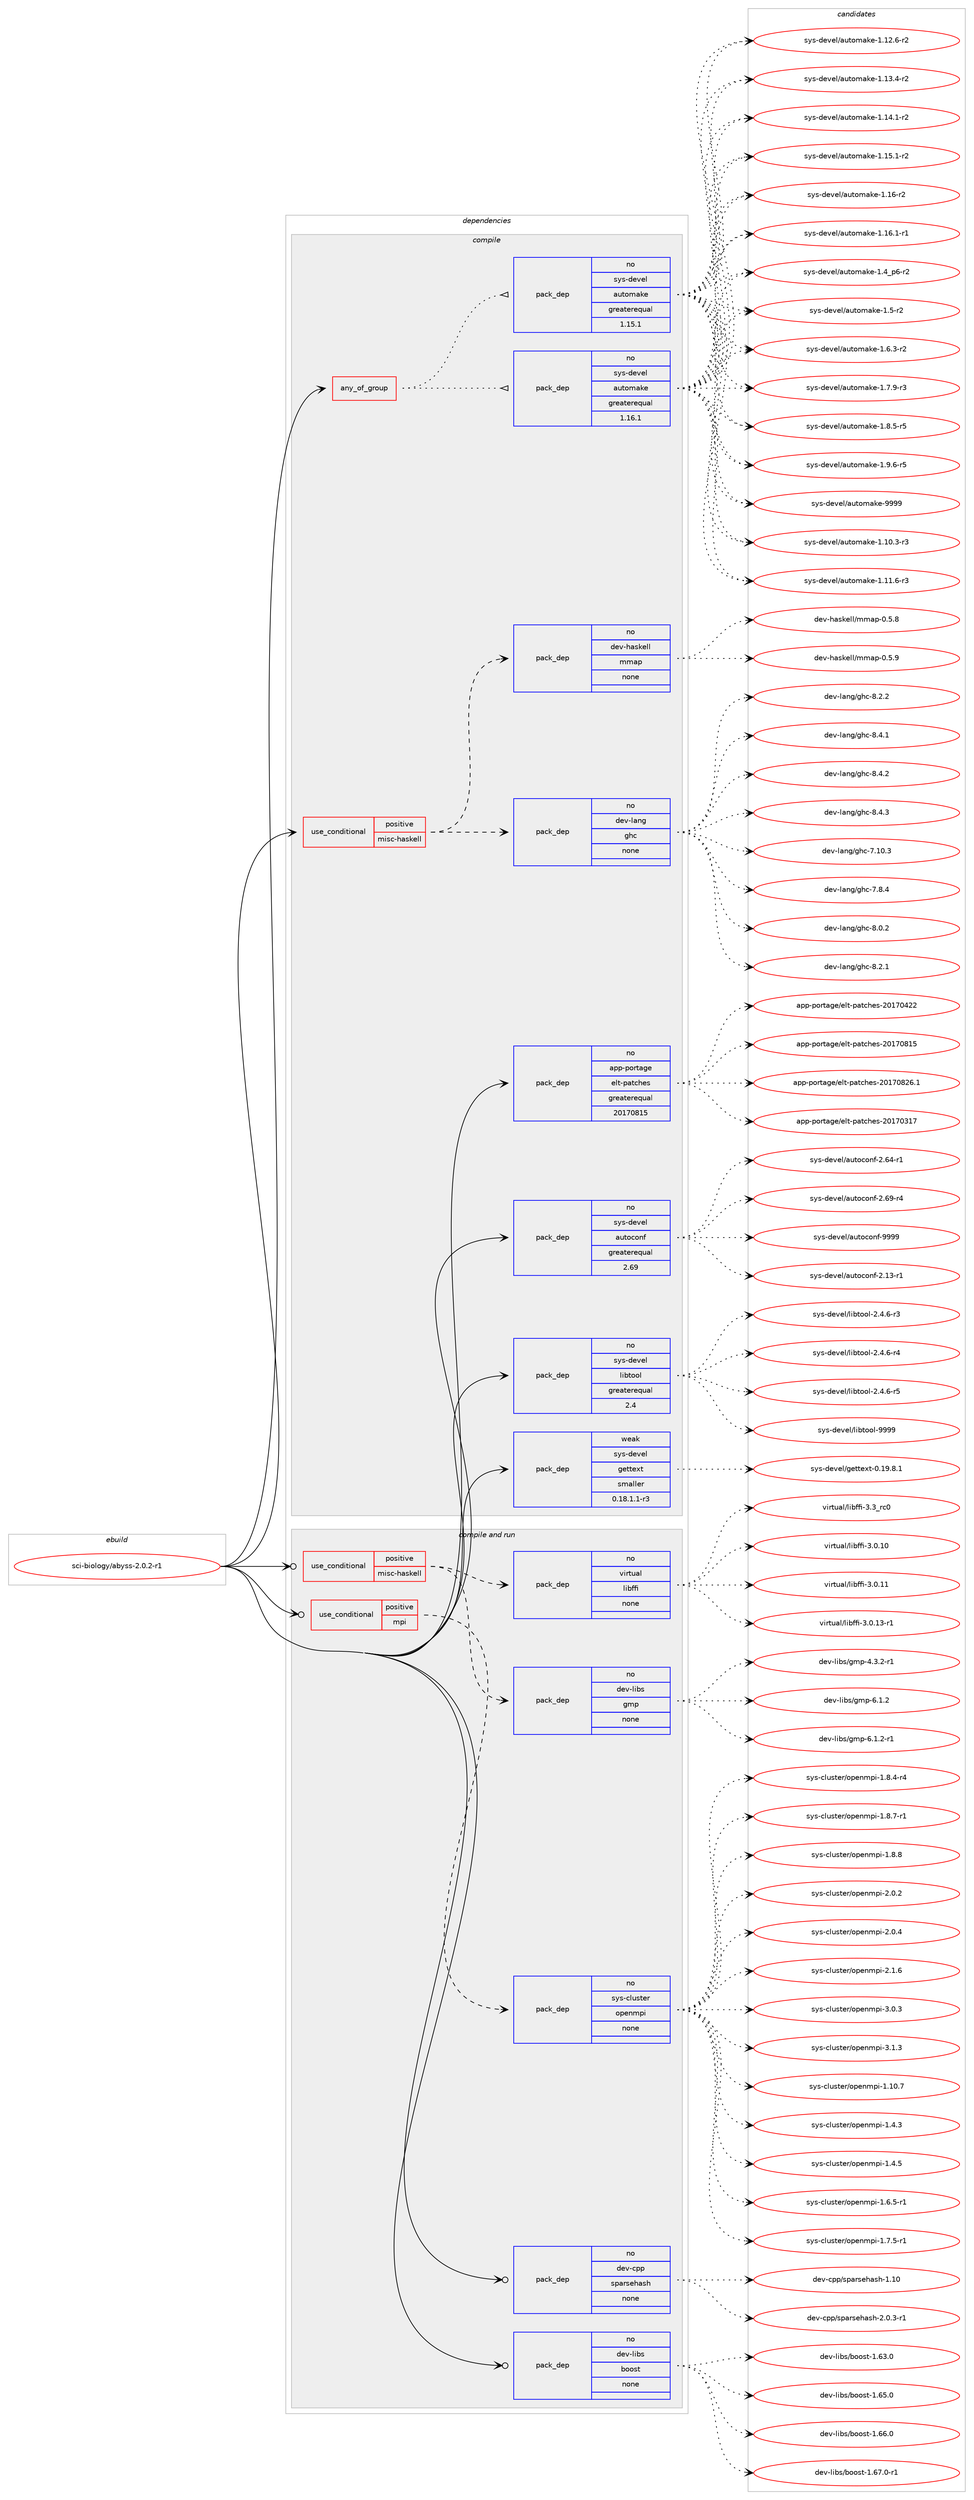 digraph prolog {

# *************
# Graph options
# *************

newrank=true;
concentrate=true;
compound=true;
graph [rankdir=LR,fontname=Helvetica,fontsize=10,ranksep=1.5];#, ranksep=2.5, nodesep=0.2];
edge  [arrowhead=vee];
node  [fontname=Helvetica,fontsize=10];

# **********
# The ebuild
# **********

subgraph cluster_leftcol {
color=gray;
rank=same;
label=<<i>ebuild</i>>;
id [label="sci-biology/abyss-2.0.2-r1", color=red, width=4, href="../sci-biology/abyss-2.0.2-r1.svg"];
}

# ****************
# The dependencies
# ****************

subgraph cluster_midcol {
color=gray;
label=<<i>dependencies</i>>;
subgraph cluster_compile {
fillcolor="#eeeeee";
style=filled;
label=<<i>compile</i>>;
subgraph any26711 {
dependency1685636 [label=<<TABLE BORDER="0" CELLBORDER="1" CELLSPACING="0" CELLPADDING="4"><TR><TD CELLPADDING="10">any_of_group</TD></TR></TABLE>>, shape=none, color=red];subgraph pack1206104 {
dependency1685637 [label=<<TABLE BORDER="0" CELLBORDER="1" CELLSPACING="0" CELLPADDING="4" WIDTH="220"><TR><TD ROWSPAN="6" CELLPADDING="30">pack_dep</TD></TR><TR><TD WIDTH="110">no</TD></TR><TR><TD>sys-devel</TD></TR><TR><TD>automake</TD></TR><TR><TD>greaterequal</TD></TR><TR><TD>1.16.1</TD></TR></TABLE>>, shape=none, color=blue];
}
dependency1685636:e -> dependency1685637:w [weight=20,style="dotted",arrowhead="oinv"];
subgraph pack1206105 {
dependency1685638 [label=<<TABLE BORDER="0" CELLBORDER="1" CELLSPACING="0" CELLPADDING="4" WIDTH="220"><TR><TD ROWSPAN="6" CELLPADDING="30">pack_dep</TD></TR><TR><TD WIDTH="110">no</TD></TR><TR><TD>sys-devel</TD></TR><TR><TD>automake</TD></TR><TR><TD>greaterequal</TD></TR><TR><TD>1.15.1</TD></TR></TABLE>>, shape=none, color=blue];
}
dependency1685636:e -> dependency1685638:w [weight=20,style="dotted",arrowhead="oinv"];
}
id:e -> dependency1685636:w [weight=20,style="solid",arrowhead="vee"];
subgraph cond451979 {
dependency1685639 [label=<<TABLE BORDER="0" CELLBORDER="1" CELLSPACING="0" CELLPADDING="4"><TR><TD ROWSPAN="3" CELLPADDING="10">use_conditional</TD></TR><TR><TD>positive</TD></TR><TR><TD>misc-haskell</TD></TR></TABLE>>, shape=none, color=red];
subgraph pack1206106 {
dependency1685640 [label=<<TABLE BORDER="0" CELLBORDER="1" CELLSPACING="0" CELLPADDING="4" WIDTH="220"><TR><TD ROWSPAN="6" CELLPADDING="30">pack_dep</TD></TR><TR><TD WIDTH="110">no</TD></TR><TR><TD>dev-lang</TD></TR><TR><TD>ghc</TD></TR><TR><TD>none</TD></TR><TR><TD></TD></TR></TABLE>>, shape=none, color=blue];
}
dependency1685639:e -> dependency1685640:w [weight=20,style="dashed",arrowhead="vee"];
subgraph pack1206107 {
dependency1685641 [label=<<TABLE BORDER="0" CELLBORDER="1" CELLSPACING="0" CELLPADDING="4" WIDTH="220"><TR><TD ROWSPAN="6" CELLPADDING="30">pack_dep</TD></TR><TR><TD WIDTH="110">no</TD></TR><TR><TD>dev-haskell</TD></TR><TR><TD>mmap</TD></TR><TR><TD>none</TD></TR><TR><TD></TD></TR></TABLE>>, shape=none, color=blue];
}
dependency1685639:e -> dependency1685641:w [weight=20,style="dashed",arrowhead="vee"];
}
id:e -> dependency1685639:w [weight=20,style="solid",arrowhead="vee"];
subgraph pack1206108 {
dependency1685642 [label=<<TABLE BORDER="0" CELLBORDER="1" CELLSPACING="0" CELLPADDING="4" WIDTH="220"><TR><TD ROWSPAN="6" CELLPADDING="30">pack_dep</TD></TR><TR><TD WIDTH="110">no</TD></TR><TR><TD>app-portage</TD></TR><TR><TD>elt-patches</TD></TR><TR><TD>greaterequal</TD></TR><TR><TD>20170815</TD></TR></TABLE>>, shape=none, color=blue];
}
id:e -> dependency1685642:w [weight=20,style="solid",arrowhead="vee"];
subgraph pack1206109 {
dependency1685643 [label=<<TABLE BORDER="0" CELLBORDER="1" CELLSPACING="0" CELLPADDING="4" WIDTH="220"><TR><TD ROWSPAN="6" CELLPADDING="30">pack_dep</TD></TR><TR><TD WIDTH="110">no</TD></TR><TR><TD>sys-devel</TD></TR><TR><TD>autoconf</TD></TR><TR><TD>greaterequal</TD></TR><TR><TD>2.69</TD></TR></TABLE>>, shape=none, color=blue];
}
id:e -> dependency1685643:w [weight=20,style="solid",arrowhead="vee"];
subgraph pack1206110 {
dependency1685644 [label=<<TABLE BORDER="0" CELLBORDER="1" CELLSPACING="0" CELLPADDING="4" WIDTH="220"><TR><TD ROWSPAN="6" CELLPADDING="30">pack_dep</TD></TR><TR><TD WIDTH="110">no</TD></TR><TR><TD>sys-devel</TD></TR><TR><TD>libtool</TD></TR><TR><TD>greaterequal</TD></TR><TR><TD>2.4</TD></TR></TABLE>>, shape=none, color=blue];
}
id:e -> dependency1685644:w [weight=20,style="solid",arrowhead="vee"];
subgraph pack1206111 {
dependency1685645 [label=<<TABLE BORDER="0" CELLBORDER="1" CELLSPACING="0" CELLPADDING="4" WIDTH="220"><TR><TD ROWSPAN="6" CELLPADDING="30">pack_dep</TD></TR><TR><TD WIDTH="110">weak</TD></TR><TR><TD>sys-devel</TD></TR><TR><TD>gettext</TD></TR><TR><TD>smaller</TD></TR><TR><TD>0.18.1.1-r3</TD></TR></TABLE>>, shape=none, color=blue];
}
id:e -> dependency1685645:w [weight=20,style="solid",arrowhead="vee"];
}
subgraph cluster_compileandrun {
fillcolor="#eeeeee";
style=filled;
label=<<i>compile and run</i>>;
subgraph cond451980 {
dependency1685646 [label=<<TABLE BORDER="0" CELLBORDER="1" CELLSPACING="0" CELLPADDING="4"><TR><TD ROWSPAN="3" CELLPADDING="10">use_conditional</TD></TR><TR><TD>positive</TD></TR><TR><TD>misc-haskell</TD></TR></TABLE>>, shape=none, color=red];
subgraph pack1206112 {
dependency1685647 [label=<<TABLE BORDER="0" CELLBORDER="1" CELLSPACING="0" CELLPADDING="4" WIDTH="220"><TR><TD ROWSPAN="6" CELLPADDING="30">pack_dep</TD></TR><TR><TD WIDTH="110">no</TD></TR><TR><TD>dev-libs</TD></TR><TR><TD>gmp</TD></TR><TR><TD>none</TD></TR><TR><TD></TD></TR></TABLE>>, shape=none, color=blue];
}
dependency1685646:e -> dependency1685647:w [weight=20,style="dashed",arrowhead="vee"];
subgraph pack1206113 {
dependency1685648 [label=<<TABLE BORDER="0" CELLBORDER="1" CELLSPACING="0" CELLPADDING="4" WIDTH="220"><TR><TD ROWSPAN="6" CELLPADDING="30">pack_dep</TD></TR><TR><TD WIDTH="110">no</TD></TR><TR><TD>virtual</TD></TR><TR><TD>libffi</TD></TR><TR><TD>none</TD></TR><TR><TD></TD></TR></TABLE>>, shape=none, color=blue];
}
dependency1685646:e -> dependency1685648:w [weight=20,style="dashed",arrowhead="vee"];
}
id:e -> dependency1685646:w [weight=20,style="solid",arrowhead="odotvee"];
subgraph cond451981 {
dependency1685649 [label=<<TABLE BORDER="0" CELLBORDER="1" CELLSPACING="0" CELLPADDING="4"><TR><TD ROWSPAN="3" CELLPADDING="10">use_conditional</TD></TR><TR><TD>positive</TD></TR><TR><TD>mpi</TD></TR></TABLE>>, shape=none, color=red];
subgraph pack1206114 {
dependency1685650 [label=<<TABLE BORDER="0" CELLBORDER="1" CELLSPACING="0" CELLPADDING="4" WIDTH="220"><TR><TD ROWSPAN="6" CELLPADDING="30">pack_dep</TD></TR><TR><TD WIDTH="110">no</TD></TR><TR><TD>sys-cluster</TD></TR><TR><TD>openmpi</TD></TR><TR><TD>none</TD></TR><TR><TD></TD></TR></TABLE>>, shape=none, color=blue];
}
dependency1685649:e -> dependency1685650:w [weight=20,style="dashed",arrowhead="vee"];
}
id:e -> dependency1685649:w [weight=20,style="solid",arrowhead="odotvee"];
subgraph pack1206115 {
dependency1685651 [label=<<TABLE BORDER="0" CELLBORDER="1" CELLSPACING="0" CELLPADDING="4" WIDTH="220"><TR><TD ROWSPAN="6" CELLPADDING="30">pack_dep</TD></TR><TR><TD WIDTH="110">no</TD></TR><TR><TD>dev-cpp</TD></TR><TR><TD>sparsehash</TD></TR><TR><TD>none</TD></TR><TR><TD></TD></TR></TABLE>>, shape=none, color=blue];
}
id:e -> dependency1685651:w [weight=20,style="solid",arrowhead="odotvee"];
subgraph pack1206116 {
dependency1685652 [label=<<TABLE BORDER="0" CELLBORDER="1" CELLSPACING="0" CELLPADDING="4" WIDTH="220"><TR><TD ROWSPAN="6" CELLPADDING="30">pack_dep</TD></TR><TR><TD WIDTH="110">no</TD></TR><TR><TD>dev-libs</TD></TR><TR><TD>boost</TD></TR><TR><TD>none</TD></TR><TR><TD></TD></TR></TABLE>>, shape=none, color=blue];
}
id:e -> dependency1685652:w [weight=20,style="solid",arrowhead="odotvee"];
}
subgraph cluster_run {
fillcolor="#eeeeee";
style=filled;
label=<<i>run</i>>;
}
}

# **************
# The candidates
# **************

subgraph cluster_choices {
rank=same;
color=gray;
label=<<i>candidates</i>>;

subgraph choice1206104 {
color=black;
nodesep=1;
choice11512111545100101118101108479711711611110997107101454946494846514511451 [label="sys-devel/automake-1.10.3-r3", color=red, width=4,href="../sys-devel/automake-1.10.3-r3.svg"];
choice11512111545100101118101108479711711611110997107101454946494946544511451 [label="sys-devel/automake-1.11.6-r3", color=red, width=4,href="../sys-devel/automake-1.11.6-r3.svg"];
choice11512111545100101118101108479711711611110997107101454946495046544511450 [label="sys-devel/automake-1.12.6-r2", color=red, width=4,href="../sys-devel/automake-1.12.6-r2.svg"];
choice11512111545100101118101108479711711611110997107101454946495146524511450 [label="sys-devel/automake-1.13.4-r2", color=red, width=4,href="../sys-devel/automake-1.13.4-r2.svg"];
choice11512111545100101118101108479711711611110997107101454946495246494511450 [label="sys-devel/automake-1.14.1-r2", color=red, width=4,href="../sys-devel/automake-1.14.1-r2.svg"];
choice11512111545100101118101108479711711611110997107101454946495346494511450 [label="sys-devel/automake-1.15.1-r2", color=red, width=4,href="../sys-devel/automake-1.15.1-r2.svg"];
choice1151211154510010111810110847971171161111099710710145494649544511450 [label="sys-devel/automake-1.16-r2", color=red, width=4,href="../sys-devel/automake-1.16-r2.svg"];
choice11512111545100101118101108479711711611110997107101454946495446494511449 [label="sys-devel/automake-1.16.1-r1", color=red, width=4,href="../sys-devel/automake-1.16.1-r1.svg"];
choice115121115451001011181011084797117116111109971071014549465295112544511450 [label="sys-devel/automake-1.4_p6-r2", color=red, width=4,href="../sys-devel/automake-1.4_p6-r2.svg"];
choice11512111545100101118101108479711711611110997107101454946534511450 [label="sys-devel/automake-1.5-r2", color=red, width=4,href="../sys-devel/automake-1.5-r2.svg"];
choice115121115451001011181011084797117116111109971071014549465446514511450 [label="sys-devel/automake-1.6.3-r2", color=red, width=4,href="../sys-devel/automake-1.6.3-r2.svg"];
choice115121115451001011181011084797117116111109971071014549465546574511451 [label="sys-devel/automake-1.7.9-r3", color=red, width=4,href="../sys-devel/automake-1.7.9-r3.svg"];
choice115121115451001011181011084797117116111109971071014549465646534511453 [label="sys-devel/automake-1.8.5-r5", color=red, width=4,href="../sys-devel/automake-1.8.5-r5.svg"];
choice115121115451001011181011084797117116111109971071014549465746544511453 [label="sys-devel/automake-1.9.6-r5", color=red, width=4,href="../sys-devel/automake-1.9.6-r5.svg"];
choice115121115451001011181011084797117116111109971071014557575757 [label="sys-devel/automake-9999", color=red, width=4,href="../sys-devel/automake-9999.svg"];
dependency1685637:e -> choice11512111545100101118101108479711711611110997107101454946494846514511451:w [style=dotted,weight="100"];
dependency1685637:e -> choice11512111545100101118101108479711711611110997107101454946494946544511451:w [style=dotted,weight="100"];
dependency1685637:e -> choice11512111545100101118101108479711711611110997107101454946495046544511450:w [style=dotted,weight="100"];
dependency1685637:e -> choice11512111545100101118101108479711711611110997107101454946495146524511450:w [style=dotted,weight="100"];
dependency1685637:e -> choice11512111545100101118101108479711711611110997107101454946495246494511450:w [style=dotted,weight="100"];
dependency1685637:e -> choice11512111545100101118101108479711711611110997107101454946495346494511450:w [style=dotted,weight="100"];
dependency1685637:e -> choice1151211154510010111810110847971171161111099710710145494649544511450:w [style=dotted,weight="100"];
dependency1685637:e -> choice11512111545100101118101108479711711611110997107101454946495446494511449:w [style=dotted,weight="100"];
dependency1685637:e -> choice115121115451001011181011084797117116111109971071014549465295112544511450:w [style=dotted,weight="100"];
dependency1685637:e -> choice11512111545100101118101108479711711611110997107101454946534511450:w [style=dotted,weight="100"];
dependency1685637:e -> choice115121115451001011181011084797117116111109971071014549465446514511450:w [style=dotted,weight="100"];
dependency1685637:e -> choice115121115451001011181011084797117116111109971071014549465546574511451:w [style=dotted,weight="100"];
dependency1685637:e -> choice115121115451001011181011084797117116111109971071014549465646534511453:w [style=dotted,weight="100"];
dependency1685637:e -> choice115121115451001011181011084797117116111109971071014549465746544511453:w [style=dotted,weight="100"];
dependency1685637:e -> choice115121115451001011181011084797117116111109971071014557575757:w [style=dotted,weight="100"];
}
subgraph choice1206105 {
color=black;
nodesep=1;
choice11512111545100101118101108479711711611110997107101454946494846514511451 [label="sys-devel/automake-1.10.3-r3", color=red, width=4,href="../sys-devel/automake-1.10.3-r3.svg"];
choice11512111545100101118101108479711711611110997107101454946494946544511451 [label="sys-devel/automake-1.11.6-r3", color=red, width=4,href="../sys-devel/automake-1.11.6-r3.svg"];
choice11512111545100101118101108479711711611110997107101454946495046544511450 [label="sys-devel/automake-1.12.6-r2", color=red, width=4,href="../sys-devel/automake-1.12.6-r2.svg"];
choice11512111545100101118101108479711711611110997107101454946495146524511450 [label="sys-devel/automake-1.13.4-r2", color=red, width=4,href="../sys-devel/automake-1.13.4-r2.svg"];
choice11512111545100101118101108479711711611110997107101454946495246494511450 [label="sys-devel/automake-1.14.1-r2", color=red, width=4,href="../sys-devel/automake-1.14.1-r2.svg"];
choice11512111545100101118101108479711711611110997107101454946495346494511450 [label="sys-devel/automake-1.15.1-r2", color=red, width=4,href="../sys-devel/automake-1.15.1-r2.svg"];
choice1151211154510010111810110847971171161111099710710145494649544511450 [label="sys-devel/automake-1.16-r2", color=red, width=4,href="../sys-devel/automake-1.16-r2.svg"];
choice11512111545100101118101108479711711611110997107101454946495446494511449 [label="sys-devel/automake-1.16.1-r1", color=red, width=4,href="../sys-devel/automake-1.16.1-r1.svg"];
choice115121115451001011181011084797117116111109971071014549465295112544511450 [label="sys-devel/automake-1.4_p6-r2", color=red, width=4,href="../sys-devel/automake-1.4_p6-r2.svg"];
choice11512111545100101118101108479711711611110997107101454946534511450 [label="sys-devel/automake-1.5-r2", color=red, width=4,href="../sys-devel/automake-1.5-r2.svg"];
choice115121115451001011181011084797117116111109971071014549465446514511450 [label="sys-devel/automake-1.6.3-r2", color=red, width=4,href="../sys-devel/automake-1.6.3-r2.svg"];
choice115121115451001011181011084797117116111109971071014549465546574511451 [label="sys-devel/automake-1.7.9-r3", color=red, width=4,href="../sys-devel/automake-1.7.9-r3.svg"];
choice115121115451001011181011084797117116111109971071014549465646534511453 [label="sys-devel/automake-1.8.5-r5", color=red, width=4,href="../sys-devel/automake-1.8.5-r5.svg"];
choice115121115451001011181011084797117116111109971071014549465746544511453 [label="sys-devel/automake-1.9.6-r5", color=red, width=4,href="../sys-devel/automake-1.9.6-r5.svg"];
choice115121115451001011181011084797117116111109971071014557575757 [label="sys-devel/automake-9999", color=red, width=4,href="../sys-devel/automake-9999.svg"];
dependency1685638:e -> choice11512111545100101118101108479711711611110997107101454946494846514511451:w [style=dotted,weight="100"];
dependency1685638:e -> choice11512111545100101118101108479711711611110997107101454946494946544511451:w [style=dotted,weight="100"];
dependency1685638:e -> choice11512111545100101118101108479711711611110997107101454946495046544511450:w [style=dotted,weight="100"];
dependency1685638:e -> choice11512111545100101118101108479711711611110997107101454946495146524511450:w [style=dotted,weight="100"];
dependency1685638:e -> choice11512111545100101118101108479711711611110997107101454946495246494511450:w [style=dotted,weight="100"];
dependency1685638:e -> choice11512111545100101118101108479711711611110997107101454946495346494511450:w [style=dotted,weight="100"];
dependency1685638:e -> choice1151211154510010111810110847971171161111099710710145494649544511450:w [style=dotted,weight="100"];
dependency1685638:e -> choice11512111545100101118101108479711711611110997107101454946495446494511449:w [style=dotted,weight="100"];
dependency1685638:e -> choice115121115451001011181011084797117116111109971071014549465295112544511450:w [style=dotted,weight="100"];
dependency1685638:e -> choice11512111545100101118101108479711711611110997107101454946534511450:w [style=dotted,weight="100"];
dependency1685638:e -> choice115121115451001011181011084797117116111109971071014549465446514511450:w [style=dotted,weight="100"];
dependency1685638:e -> choice115121115451001011181011084797117116111109971071014549465546574511451:w [style=dotted,weight="100"];
dependency1685638:e -> choice115121115451001011181011084797117116111109971071014549465646534511453:w [style=dotted,weight="100"];
dependency1685638:e -> choice115121115451001011181011084797117116111109971071014549465746544511453:w [style=dotted,weight="100"];
dependency1685638:e -> choice115121115451001011181011084797117116111109971071014557575757:w [style=dotted,weight="100"];
}
subgraph choice1206106 {
color=black;
nodesep=1;
choice1001011184510897110103471031049945554649484651 [label="dev-lang/ghc-7.10.3", color=red, width=4,href="../dev-lang/ghc-7.10.3.svg"];
choice10010111845108971101034710310499455546564652 [label="dev-lang/ghc-7.8.4", color=red, width=4,href="../dev-lang/ghc-7.8.4.svg"];
choice10010111845108971101034710310499455646484650 [label="dev-lang/ghc-8.0.2", color=red, width=4,href="../dev-lang/ghc-8.0.2.svg"];
choice10010111845108971101034710310499455646504649 [label="dev-lang/ghc-8.2.1", color=red, width=4,href="../dev-lang/ghc-8.2.1.svg"];
choice10010111845108971101034710310499455646504650 [label="dev-lang/ghc-8.2.2", color=red, width=4,href="../dev-lang/ghc-8.2.2.svg"];
choice10010111845108971101034710310499455646524649 [label="dev-lang/ghc-8.4.1", color=red, width=4,href="../dev-lang/ghc-8.4.1.svg"];
choice10010111845108971101034710310499455646524650 [label="dev-lang/ghc-8.4.2", color=red, width=4,href="../dev-lang/ghc-8.4.2.svg"];
choice10010111845108971101034710310499455646524651 [label="dev-lang/ghc-8.4.3", color=red, width=4,href="../dev-lang/ghc-8.4.3.svg"];
dependency1685640:e -> choice1001011184510897110103471031049945554649484651:w [style=dotted,weight="100"];
dependency1685640:e -> choice10010111845108971101034710310499455546564652:w [style=dotted,weight="100"];
dependency1685640:e -> choice10010111845108971101034710310499455646484650:w [style=dotted,weight="100"];
dependency1685640:e -> choice10010111845108971101034710310499455646504649:w [style=dotted,weight="100"];
dependency1685640:e -> choice10010111845108971101034710310499455646504650:w [style=dotted,weight="100"];
dependency1685640:e -> choice10010111845108971101034710310499455646524649:w [style=dotted,weight="100"];
dependency1685640:e -> choice10010111845108971101034710310499455646524650:w [style=dotted,weight="100"];
dependency1685640:e -> choice10010111845108971101034710310499455646524651:w [style=dotted,weight="100"];
}
subgraph choice1206107 {
color=black;
nodesep=1;
choice10010111845104971151071011081084710910997112454846534656 [label="dev-haskell/mmap-0.5.8", color=red, width=4,href="../dev-haskell/mmap-0.5.8.svg"];
choice10010111845104971151071011081084710910997112454846534657 [label="dev-haskell/mmap-0.5.9", color=red, width=4,href="../dev-haskell/mmap-0.5.9.svg"];
dependency1685641:e -> choice10010111845104971151071011081084710910997112454846534656:w [style=dotted,weight="100"];
dependency1685641:e -> choice10010111845104971151071011081084710910997112454846534657:w [style=dotted,weight="100"];
}
subgraph choice1206108 {
color=black;
nodesep=1;
choice97112112451121111141169710310147101108116451129711699104101115455048495548514955 [label="app-portage/elt-patches-20170317", color=red, width=4,href="../app-portage/elt-patches-20170317.svg"];
choice97112112451121111141169710310147101108116451129711699104101115455048495548525050 [label="app-portage/elt-patches-20170422", color=red, width=4,href="../app-portage/elt-patches-20170422.svg"];
choice97112112451121111141169710310147101108116451129711699104101115455048495548564953 [label="app-portage/elt-patches-20170815", color=red, width=4,href="../app-portage/elt-patches-20170815.svg"];
choice971121124511211111411697103101471011081164511297116991041011154550484955485650544649 [label="app-portage/elt-patches-20170826.1", color=red, width=4,href="../app-portage/elt-patches-20170826.1.svg"];
dependency1685642:e -> choice97112112451121111141169710310147101108116451129711699104101115455048495548514955:w [style=dotted,weight="100"];
dependency1685642:e -> choice97112112451121111141169710310147101108116451129711699104101115455048495548525050:w [style=dotted,weight="100"];
dependency1685642:e -> choice97112112451121111141169710310147101108116451129711699104101115455048495548564953:w [style=dotted,weight="100"];
dependency1685642:e -> choice971121124511211111411697103101471011081164511297116991041011154550484955485650544649:w [style=dotted,weight="100"];
}
subgraph choice1206109 {
color=black;
nodesep=1;
choice1151211154510010111810110847971171161119911111010245504649514511449 [label="sys-devel/autoconf-2.13-r1", color=red, width=4,href="../sys-devel/autoconf-2.13-r1.svg"];
choice1151211154510010111810110847971171161119911111010245504654524511449 [label="sys-devel/autoconf-2.64-r1", color=red, width=4,href="../sys-devel/autoconf-2.64-r1.svg"];
choice1151211154510010111810110847971171161119911111010245504654574511452 [label="sys-devel/autoconf-2.69-r4", color=red, width=4,href="../sys-devel/autoconf-2.69-r4.svg"];
choice115121115451001011181011084797117116111991111101024557575757 [label="sys-devel/autoconf-9999", color=red, width=4,href="../sys-devel/autoconf-9999.svg"];
dependency1685643:e -> choice1151211154510010111810110847971171161119911111010245504649514511449:w [style=dotted,weight="100"];
dependency1685643:e -> choice1151211154510010111810110847971171161119911111010245504654524511449:w [style=dotted,weight="100"];
dependency1685643:e -> choice1151211154510010111810110847971171161119911111010245504654574511452:w [style=dotted,weight="100"];
dependency1685643:e -> choice115121115451001011181011084797117116111991111101024557575757:w [style=dotted,weight="100"];
}
subgraph choice1206110 {
color=black;
nodesep=1;
choice1151211154510010111810110847108105981161111111084550465246544511451 [label="sys-devel/libtool-2.4.6-r3", color=red, width=4,href="../sys-devel/libtool-2.4.6-r3.svg"];
choice1151211154510010111810110847108105981161111111084550465246544511452 [label="sys-devel/libtool-2.4.6-r4", color=red, width=4,href="../sys-devel/libtool-2.4.6-r4.svg"];
choice1151211154510010111810110847108105981161111111084550465246544511453 [label="sys-devel/libtool-2.4.6-r5", color=red, width=4,href="../sys-devel/libtool-2.4.6-r5.svg"];
choice1151211154510010111810110847108105981161111111084557575757 [label="sys-devel/libtool-9999", color=red, width=4,href="../sys-devel/libtool-9999.svg"];
dependency1685644:e -> choice1151211154510010111810110847108105981161111111084550465246544511451:w [style=dotted,weight="100"];
dependency1685644:e -> choice1151211154510010111810110847108105981161111111084550465246544511452:w [style=dotted,weight="100"];
dependency1685644:e -> choice1151211154510010111810110847108105981161111111084550465246544511453:w [style=dotted,weight="100"];
dependency1685644:e -> choice1151211154510010111810110847108105981161111111084557575757:w [style=dotted,weight="100"];
}
subgraph choice1206111 {
color=black;
nodesep=1;
choice1151211154510010111810110847103101116116101120116454846495746564649 [label="sys-devel/gettext-0.19.8.1", color=red, width=4,href="../sys-devel/gettext-0.19.8.1.svg"];
dependency1685645:e -> choice1151211154510010111810110847103101116116101120116454846495746564649:w [style=dotted,weight="100"];
}
subgraph choice1206112 {
color=black;
nodesep=1;
choice1001011184510810598115471031091124552465146504511449 [label="dev-libs/gmp-4.3.2-r1", color=red, width=4,href="../dev-libs/gmp-4.3.2-r1.svg"];
choice100101118451081059811547103109112455446494650 [label="dev-libs/gmp-6.1.2", color=red, width=4,href="../dev-libs/gmp-6.1.2.svg"];
choice1001011184510810598115471031091124554464946504511449 [label="dev-libs/gmp-6.1.2-r1", color=red, width=4,href="../dev-libs/gmp-6.1.2-r1.svg"];
dependency1685647:e -> choice1001011184510810598115471031091124552465146504511449:w [style=dotted,weight="100"];
dependency1685647:e -> choice100101118451081059811547103109112455446494650:w [style=dotted,weight="100"];
dependency1685647:e -> choice1001011184510810598115471031091124554464946504511449:w [style=dotted,weight="100"];
}
subgraph choice1206113 {
color=black;
nodesep=1;
choice11810511411611797108471081059810210210545514648464948 [label="virtual/libffi-3.0.10", color=red, width=4,href="../virtual/libffi-3.0.10.svg"];
choice11810511411611797108471081059810210210545514648464949 [label="virtual/libffi-3.0.11", color=red, width=4,href="../virtual/libffi-3.0.11.svg"];
choice118105114116117971084710810598102102105455146484649514511449 [label="virtual/libffi-3.0.13-r1", color=red, width=4,href="../virtual/libffi-3.0.13-r1.svg"];
choice11810511411611797108471081059810210210545514651951149948 [label="virtual/libffi-3.3_rc0", color=red, width=4,href="../virtual/libffi-3.3_rc0.svg"];
dependency1685648:e -> choice11810511411611797108471081059810210210545514648464948:w [style=dotted,weight="100"];
dependency1685648:e -> choice11810511411611797108471081059810210210545514648464949:w [style=dotted,weight="100"];
dependency1685648:e -> choice118105114116117971084710810598102102105455146484649514511449:w [style=dotted,weight="100"];
dependency1685648:e -> choice11810511411611797108471081059810210210545514651951149948:w [style=dotted,weight="100"];
}
subgraph choice1206114 {
color=black;
nodesep=1;
choice11512111545991081171151161011144711111210111010911210545494649484655 [label="sys-cluster/openmpi-1.10.7", color=red, width=4,href="../sys-cluster/openmpi-1.10.7.svg"];
choice115121115459910811711511610111447111112101110109112105454946524651 [label="sys-cluster/openmpi-1.4.3", color=red, width=4,href="../sys-cluster/openmpi-1.4.3.svg"];
choice115121115459910811711511610111447111112101110109112105454946524653 [label="sys-cluster/openmpi-1.4.5", color=red, width=4,href="../sys-cluster/openmpi-1.4.5.svg"];
choice1151211154599108117115116101114471111121011101091121054549465446534511449 [label="sys-cluster/openmpi-1.6.5-r1", color=red, width=4,href="../sys-cluster/openmpi-1.6.5-r1.svg"];
choice1151211154599108117115116101114471111121011101091121054549465546534511449 [label="sys-cluster/openmpi-1.7.5-r1", color=red, width=4,href="../sys-cluster/openmpi-1.7.5-r1.svg"];
choice1151211154599108117115116101114471111121011101091121054549465646524511452 [label="sys-cluster/openmpi-1.8.4-r4", color=red, width=4,href="../sys-cluster/openmpi-1.8.4-r4.svg"];
choice1151211154599108117115116101114471111121011101091121054549465646554511449 [label="sys-cluster/openmpi-1.8.7-r1", color=red, width=4,href="../sys-cluster/openmpi-1.8.7-r1.svg"];
choice115121115459910811711511610111447111112101110109112105454946564656 [label="sys-cluster/openmpi-1.8.8", color=red, width=4,href="../sys-cluster/openmpi-1.8.8.svg"];
choice115121115459910811711511610111447111112101110109112105455046484650 [label="sys-cluster/openmpi-2.0.2", color=red, width=4,href="../sys-cluster/openmpi-2.0.2.svg"];
choice115121115459910811711511610111447111112101110109112105455046484652 [label="sys-cluster/openmpi-2.0.4", color=red, width=4,href="../sys-cluster/openmpi-2.0.4.svg"];
choice115121115459910811711511610111447111112101110109112105455046494654 [label="sys-cluster/openmpi-2.1.6", color=red, width=4,href="../sys-cluster/openmpi-2.1.6.svg"];
choice115121115459910811711511610111447111112101110109112105455146484651 [label="sys-cluster/openmpi-3.0.3", color=red, width=4,href="../sys-cluster/openmpi-3.0.3.svg"];
choice115121115459910811711511610111447111112101110109112105455146494651 [label="sys-cluster/openmpi-3.1.3", color=red, width=4,href="../sys-cluster/openmpi-3.1.3.svg"];
dependency1685650:e -> choice11512111545991081171151161011144711111210111010911210545494649484655:w [style=dotted,weight="100"];
dependency1685650:e -> choice115121115459910811711511610111447111112101110109112105454946524651:w [style=dotted,weight="100"];
dependency1685650:e -> choice115121115459910811711511610111447111112101110109112105454946524653:w [style=dotted,weight="100"];
dependency1685650:e -> choice1151211154599108117115116101114471111121011101091121054549465446534511449:w [style=dotted,weight="100"];
dependency1685650:e -> choice1151211154599108117115116101114471111121011101091121054549465546534511449:w [style=dotted,weight="100"];
dependency1685650:e -> choice1151211154599108117115116101114471111121011101091121054549465646524511452:w [style=dotted,weight="100"];
dependency1685650:e -> choice1151211154599108117115116101114471111121011101091121054549465646554511449:w [style=dotted,weight="100"];
dependency1685650:e -> choice115121115459910811711511610111447111112101110109112105454946564656:w [style=dotted,weight="100"];
dependency1685650:e -> choice115121115459910811711511610111447111112101110109112105455046484650:w [style=dotted,weight="100"];
dependency1685650:e -> choice115121115459910811711511610111447111112101110109112105455046484652:w [style=dotted,weight="100"];
dependency1685650:e -> choice115121115459910811711511610111447111112101110109112105455046494654:w [style=dotted,weight="100"];
dependency1685650:e -> choice115121115459910811711511610111447111112101110109112105455146484651:w [style=dotted,weight="100"];
dependency1685650:e -> choice115121115459910811711511610111447111112101110109112105455146494651:w [style=dotted,weight="100"];
}
subgraph choice1206115 {
color=black;
nodesep=1;
choice10010111845991121124711511297114115101104971151044549464948 [label="dev-cpp/sparsehash-1.10", color=red, width=4,href="../dev-cpp/sparsehash-1.10.svg"];
choice10010111845991121124711511297114115101104971151044550464846514511449 [label="dev-cpp/sparsehash-2.0.3-r1", color=red, width=4,href="../dev-cpp/sparsehash-2.0.3-r1.svg"];
dependency1685651:e -> choice10010111845991121124711511297114115101104971151044549464948:w [style=dotted,weight="100"];
dependency1685651:e -> choice10010111845991121124711511297114115101104971151044550464846514511449:w [style=dotted,weight="100"];
}
subgraph choice1206116 {
color=black;
nodesep=1;
choice1001011184510810598115479811111111511645494654514648 [label="dev-libs/boost-1.63.0", color=red, width=4,href="../dev-libs/boost-1.63.0.svg"];
choice1001011184510810598115479811111111511645494654534648 [label="dev-libs/boost-1.65.0", color=red, width=4,href="../dev-libs/boost-1.65.0.svg"];
choice1001011184510810598115479811111111511645494654544648 [label="dev-libs/boost-1.66.0", color=red, width=4,href="../dev-libs/boost-1.66.0.svg"];
choice10010111845108105981154798111111115116454946545546484511449 [label="dev-libs/boost-1.67.0-r1", color=red, width=4,href="../dev-libs/boost-1.67.0-r1.svg"];
dependency1685652:e -> choice1001011184510810598115479811111111511645494654514648:w [style=dotted,weight="100"];
dependency1685652:e -> choice1001011184510810598115479811111111511645494654534648:w [style=dotted,weight="100"];
dependency1685652:e -> choice1001011184510810598115479811111111511645494654544648:w [style=dotted,weight="100"];
dependency1685652:e -> choice10010111845108105981154798111111115116454946545546484511449:w [style=dotted,weight="100"];
}
}

}
